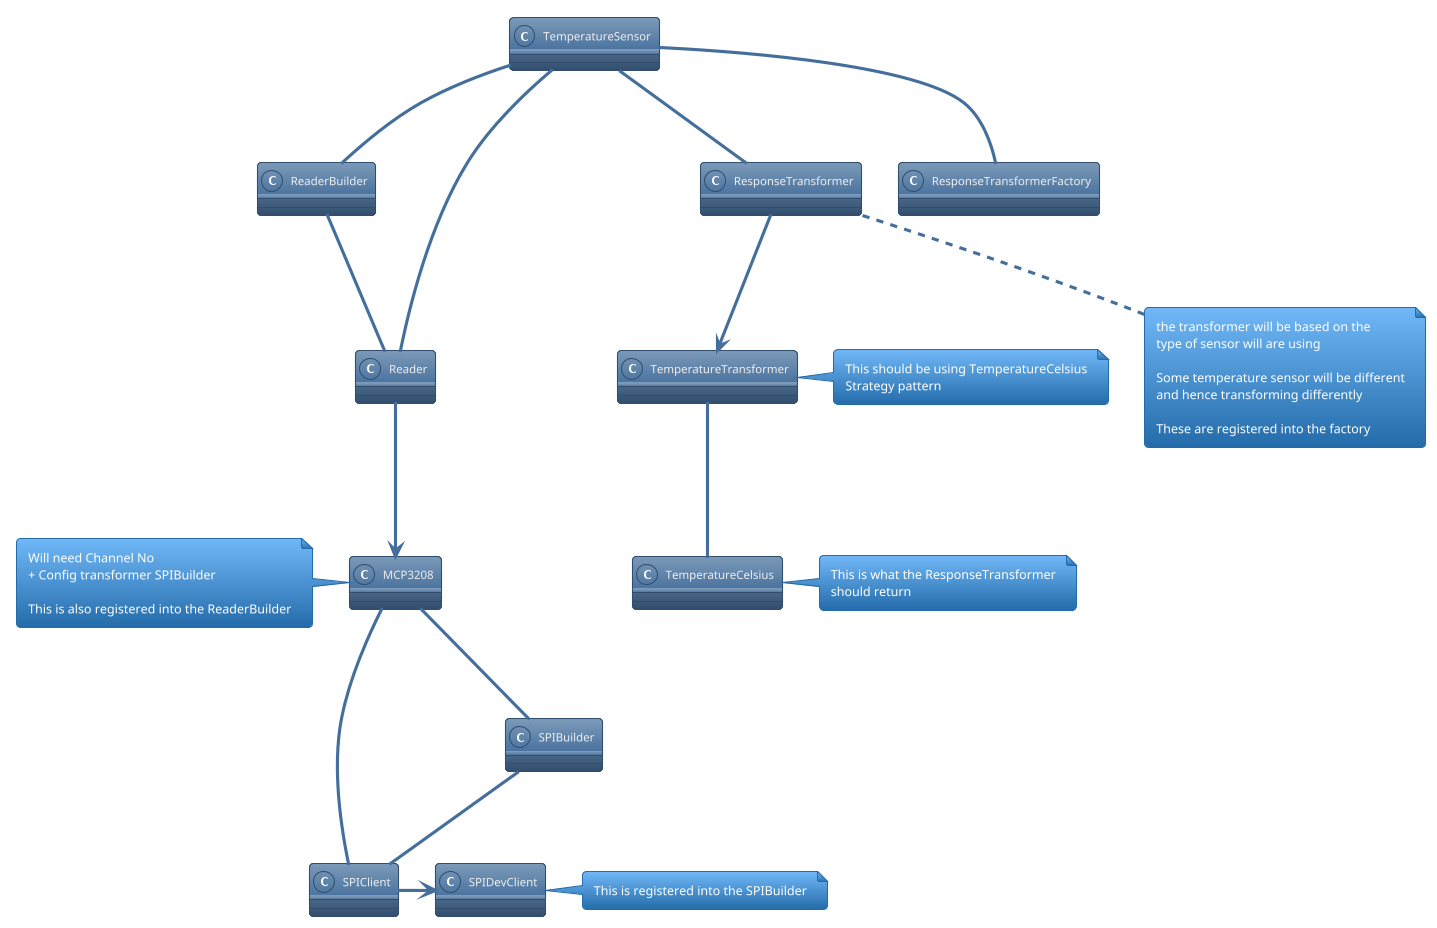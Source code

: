 @startuml
'https://plantuml.com/class-diagram
!theme spacelab

class MCP3208 {}
note left
 Will need Channel No
 + Config transformer SPIBuilder

 This is also registered into the ReaderBuilder
end note

class SPIBuilder {}

class TemperatureSensor{}

class TemperatureCelsius{}
note right
 This is what the ResponseTransformer
 should return
end note


class SPIClient{}

class SPIDevClient{}
note right
 This is registered into the SPIBuilder
end note

class ReaderBuilder{}
class Reader{}

class ResponseTransformer{}
note bottom
 the transformer will be based on the
 type of sensor will are using

 Some temperature sensor will be different
 and hence transforming differently

 These are registered into the factory
end note

class ResponseTransformerFactory{}

class TemperatureTransformer{}
note right
  This should be using TemperatureCelsius
  Strategy pattern
end note

MCP3208 -- SPIClient : executes command on
MCP3208 -- SPIBuilder: requests a client from
SPIClient -> SPIDevClient
SPIBuilder -- SPIClient : Creates
TemperatureSensor -- Reader :requests and reads response from
TemperatureSensor -- ReaderBuilder
Reader --> MCP3208 : requests and reads response from
ReaderBuilder -- Reader: Creates
TemperatureSensor -- ResponseTransformer: transforms the response from the reader
TemperatureSensor -- ResponseTransformerFactory
ResponseTransformer --> TemperatureTransformer
TemperatureTransformer -- TemperatureCelsius


@enduml